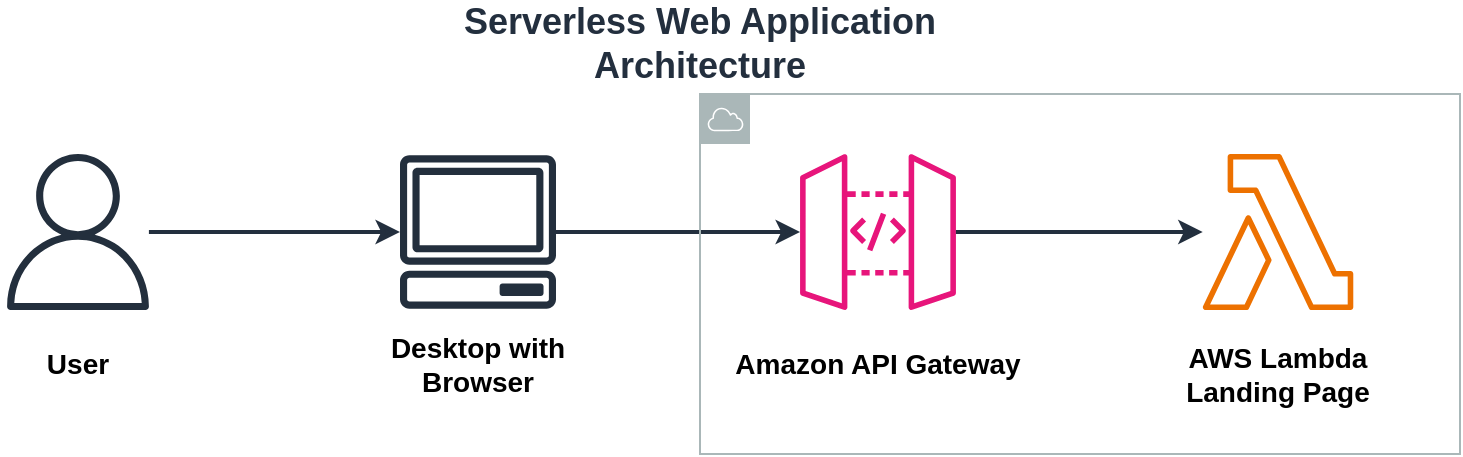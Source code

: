 <mxfile version="24.2.5" type="device">
  <diagram name="AWS Architecture" id="aws-architecture">
    <mxGraphModel dx="1422" dy="794" grid="1" gridSize="10" guides="1" tooltips="1" connect="1" arrows="1" fold="1" page="1" pageScale="1" pageWidth="827" pageHeight="1169" math="0" shadow="0">
      <root>
        <mxCell id="0" />
        <mxCell id="1" parent="0" />
        
        <!-- User -->
        <mxCell id="user" value="" style="sketch=0;outlineConnect=0;fontColor=#232F3E;gradientColor=none;fillColor=#232F3D;strokeColor=none;dashed=0;verticalLabelPosition=bottom;verticalAlign=top;align=center;html=1;fontSize=12;fontStyle=0;aspect=fixed;pointerEvents=1;shape=mxgraph.aws4.user;" vertex="1" parent="1">
          <mxGeometry x="100" y="100" width="78" height="78" as="geometry" />
        </mxCell>
        <mxCell id="user-label" value="User" style="text;html=1;strokeColor=none;fillColor=none;align=center;verticalAlign=middle;whiteSpace=wrap;rounded=0;fontSize=14;fontStyle=1;" vertex="1" parent="1">
          <mxGeometry x="109" y="190" width="60" height="30" as="geometry" />
        </mxCell>
        
        <!-- Desktop/Browser -->
        <mxCell id="desktop" value="" style="sketch=0;outlineConnect=0;fontColor=#232F3E;gradientColor=none;fillColor=#232F3D;strokeColor=none;dashed=0;verticalLabelPosition=bottom;verticalAlign=top;align=center;html=1;fontSize=12;fontStyle=0;aspect=fixed;pointerEvents=1;shape=mxgraph.aws4.client;" vertex="1" parent="1">
          <mxGeometry x="300" y="100" width="78" height="78" as="geometry" />
        </mxCell>
        <mxCell id="desktop-label" value="Desktop with Browser" style="text;html=1;strokeColor=none;fillColor=none;align=center;verticalAlign=middle;whiteSpace=wrap;rounded=0;fontSize=14;fontStyle=1;" vertex="1" parent="1">
          <mxGeometry x="279" y="190" width="120" height="30" as="geometry" />
        </mxCell>
        
        <!-- API Gateway -->
        <mxCell id="apigateway" value="" style="sketch=0;points=[[0,0,0],[0.25,0,0],[0.5,0,0],[0.75,0,0],[1,0,0],[0,1,0],[0.25,1,0],[0.5,1,0],[0.75,1,0],[1,1,0],[0,0.25,0],[0,0.5,0],[0,0.75,0],[1,0.25,0],[1,0.5,0],[1,0.75,0]];outlineConnect=0;fontColor=#232F3E;fillColor=#E7157B;strokeColor=#ffffff;dashed=0;verticalLabelPosition=bottom;verticalAlign=top;align=center;html=1;fontSize=12;fontStyle=0;aspect=fixed;shape=mxgraph.aws4.api_gateway;" vertex="1" parent="1">
          <mxGeometry x="500" y="100" width="78" height="78" as="geometry" />
        </mxCell>
        <mxCell id="apigateway-label" value="Amazon API Gateway" style="text;html=1;strokeColor=none;fillColor=none;align=center;verticalAlign=middle;whiteSpace=wrap;rounded=0;fontSize=14;fontStyle=1;" vertex="1" parent="1">
          <mxGeometry x="459" y="190" width="160" height="30" as="geometry" />
        </mxCell>
        
        <!-- Lambda -->
        <mxCell id="lambda" value="" style="sketch=0;points=[[0,0,0],[0.25,0,0],[0.5,0,0],[0.75,0,0],[1,0,0],[0,1,0],[0.25,1,0],[0.5,1,0],[0.75,1,0],[1,1,0],[0,0.25,0],[0,0.5,0],[0,0.75,0],[1,0.25,0],[1,0.5,0],[1,0.75,0]];outlineConnect=0;fontColor=#232F3E;fillColor=#ED7100;strokeColor=#ffffff;dashed=0;verticalLabelPosition=bottom;verticalAlign=top;align=center;html=1;fontSize=12;fontStyle=0;aspect=fixed;shape=mxgraph.aws4.lambda;" vertex="1" parent="1">
          <mxGeometry x="700" y="100" width="78" height="78" as="geometry" />
        </mxCell>
        <mxCell id="lambda-label" value="AWS Lambda&#xa;Landing Page" style="text;html=1;strokeColor=none;fillColor=none;align=center;verticalAlign=middle;whiteSpace=wrap;rounded=0;fontSize=14;fontStyle=1;" vertex="1" parent="1">
          <mxGeometry x="679" y="190" width="120" height="40" as="geometry" />
        </mxCell>
        
        <!-- Connections -->
        <mxCell id="connection1" value="" style="endArrow=classic;html=1;rounded=0;strokeWidth=2;strokeColor=#232F3E;" edge="1" parent="1" source="user" target="desktop">
          <mxGeometry width="50" height="50" relative="1" as="geometry">
            <mxPoint x="200" y="139" as="sourcePoint" />
            <mxPoint x="280" y="139" as="targetPoint" />
          </mxGeometry>
        </mxCell>
        
        <mxCell id="connection2" value="" style="endArrow=classic;html=1;rounded=0;strokeWidth=2;strokeColor=#232F3E;" edge="1" parent="1" source="desktop" target="apigateway">
          <mxGeometry width="50" height="50" relative="1" as="geometry">
            <mxPoint x="400" y="139" as="sourcePoint" />
            <mxPoint x="480" y="139" as="targetPoint" />
          </mxGeometry>
        </mxCell>
        
        <mxCell id="connection3" value="" style="endArrow=classic;html=1;rounded=0;strokeWidth=2;strokeColor=#232F3E;" edge="1" parent="1" source="apigateway" target="lambda">
          <mxGeometry width="50" height="50" relative="1" as="geometry">
            <mxPoint x="600" y="139" as="sourcePoint" />
            <mxPoint x="680" y="139" as="targetPoint" />
          </mxGeometry>
        </mxCell>
        
        <!-- Title -->
        <mxCell id="title" value="Serverless Web Application Architecture" style="text;html=1;strokeColor=none;fillColor=none;align=center;verticalAlign=middle;whiteSpace=wrap;rounded=0;fontSize=18;fontStyle=1;fontColor=#232F3E;" vertex="1" parent="1">
          <mxGeometry x="300" y="30" width="300" height="30" as="geometry" />
        </mxCell>
        
        <!-- AWS Cloud boundary -->
        <mxCell id="aws-cloud" value="" style="sketch=0;outlineConnect=0;gradientColor=none;html=1;whiteSpace=wrap;fontSize=12;fontStyle=0;shape=mxgraph.aws4.group;grIcon=mxgraph.aws4.group_aws_cloud;strokeColor=#AAB7B8;fillColor=none;verticalAlign=top;align=left;spacingLeft=30;fontColor=#AAB7B8;dashed=0;" vertex="1" parent="1">
          <mxGeometry x="450" y="70" width="380" height="180" as="geometry" />
        </mxCell>
        
      </root>
    </mxGraphModel>
  </diagram>
</mxfile>

